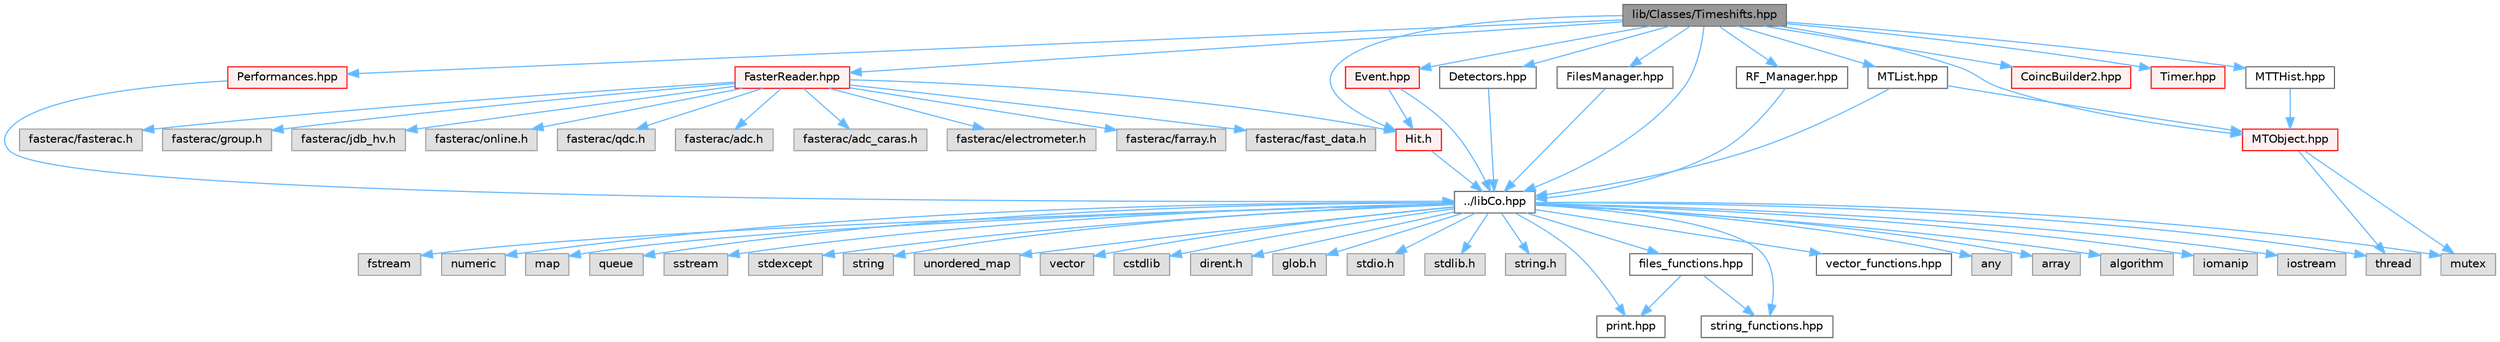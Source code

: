 digraph "lib/Classes/Timeshifts.hpp"
{
 // LATEX_PDF_SIZE
  bgcolor="transparent";
  edge [fontname=Helvetica,fontsize=10,labelfontname=Helvetica,labelfontsize=10];
  node [fontname=Helvetica,fontsize=10,shape=box,height=0.2,width=0.4];
  Node1 [id="Node000001",label="lib/Classes/Timeshifts.hpp",height=0.2,width=0.4,color="gray40", fillcolor="grey60", style="filled", fontcolor="black",tooltip=" "];
  Node1 -> Node2 [id="edge1_Node000001_Node000002",color="steelblue1",style="solid",tooltip=" "];
  Node2 [id="Node000002",label="../libCo.hpp",height=0.2,width=0.4,color="grey40", fillcolor="white", style="filled",URL="$lib_co_8hpp.html",tooltip=" "];
  Node2 -> Node3 [id="edge2_Node000002_Node000003",color="steelblue1",style="solid",tooltip=" "];
  Node3 [id="Node000003",label="any",height=0.2,width=0.4,color="grey60", fillcolor="#E0E0E0", style="filled",tooltip=" "];
  Node2 -> Node4 [id="edge3_Node000002_Node000004",color="steelblue1",style="solid",tooltip=" "];
  Node4 [id="Node000004",label="array",height=0.2,width=0.4,color="grey60", fillcolor="#E0E0E0", style="filled",tooltip=" "];
  Node2 -> Node5 [id="edge4_Node000002_Node000005",color="steelblue1",style="solid",tooltip=" "];
  Node5 [id="Node000005",label="algorithm",height=0.2,width=0.4,color="grey60", fillcolor="#E0E0E0", style="filled",tooltip=" "];
  Node2 -> Node6 [id="edge5_Node000002_Node000006",color="steelblue1",style="solid",tooltip=" "];
  Node6 [id="Node000006",label="iomanip",height=0.2,width=0.4,color="grey60", fillcolor="#E0E0E0", style="filled",tooltip=" "];
  Node2 -> Node7 [id="edge6_Node000002_Node000007",color="steelblue1",style="solid",tooltip=" "];
  Node7 [id="Node000007",label="iostream",height=0.2,width=0.4,color="grey60", fillcolor="#E0E0E0", style="filled",tooltip=" "];
  Node2 -> Node8 [id="edge7_Node000002_Node000008",color="steelblue1",style="solid",tooltip=" "];
  Node8 [id="Node000008",label="fstream",height=0.2,width=0.4,color="grey60", fillcolor="#E0E0E0", style="filled",tooltip=" "];
  Node2 -> Node9 [id="edge8_Node000002_Node000009",color="steelblue1",style="solid",tooltip=" "];
  Node9 [id="Node000009",label="numeric",height=0.2,width=0.4,color="grey60", fillcolor="#E0E0E0", style="filled",tooltip=" "];
  Node2 -> Node10 [id="edge9_Node000002_Node000010",color="steelblue1",style="solid",tooltip=" "];
  Node10 [id="Node000010",label="map",height=0.2,width=0.4,color="grey60", fillcolor="#E0E0E0", style="filled",tooltip=" "];
  Node2 -> Node11 [id="edge10_Node000002_Node000011",color="steelblue1",style="solid",tooltip=" "];
  Node11 [id="Node000011",label="mutex",height=0.2,width=0.4,color="grey60", fillcolor="#E0E0E0", style="filled",tooltip=" "];
  Node2 -> Node12 [id="edge11_Node000002_Node000012",color="steelblue1",style="solid",tooltip=" "];
  Node12 [id="Node000012",label="queue",height=0.2,width=0.4,color="grey60", fillcolor="#E0E0E0", style="filled",tooltip=" "];
  Node2 -> Node13 [id="edge12_Node000002_Node000013",color="steelblue1",style="solid",tooltip=" "];
  Node13 [id="Node000013",label="sstream",height=0.2,width=0.4,color="grey60", fillcolor="#E0E0E0", style="filled",tooltip=" "];
  Node2 -> Node14 [id="edge13_Node000002_Node000014",color="steelblue1",style="solid",tooltip=" "];
  Node14 [id="Node000014",label="stdexcept",height=0.2,width=0.4,color="grey60", fillcolor="#E0E0E0", style="filled",tooltip=" "];
  Node2 -> Node15 [id="edge14_Node000002_Node000015",color="steelblue1",style="solid",tooltip=" "];
  Node15 [id="Node000015",label="string",height=0.2,width=0.4,color="grey60", fillcolor="#E0E0E0", style="filled",tooltip=" "];
  Node2 -> Node16 [id="edge15_Node000002_Node000016",color="steelblue1",style="solid",tooltip=" "];
  Node16 [id="Node000016",label="thread",height=0.2,width=0.4,color="grey60", fillcolor="#E0E0E0", style="filled",tooltip=" "];
  Node2 -> Node17 [id="edge16_Node000002_Node000017",color="steelblue1",style="solid",tooltip=" "];
  Node17 [id="Node000017",label="unordered_map",height=0.2,width=0.4,color="grey60", fillcolor="#E0E0E0", style="filled",tooltip=" "];
  Node2 -> Node18 [id="edge17_Node000002_Node000018",color="steelblue1",style="solid",tooltip=" "];
  Node18 [id="Node000018",label="vector",height=0.2,width=0.4,color="grey60", fillcolor="#E0E0E0", style="filled",tooltip=" "];
  Node2 -> Node19 [id="edge18_Node000002_Node000019",color="steelblue1",style="solid",tooltip=" "];
  Node19 [id="Node000019",label="cstdlib",height=0.2,width=0.4,color="grey60", fillcolor="#E0E0E0", style="filled",tooltip=" "];
  Node2 -> Node20 [id="edge19_Node000002_Node000020",color="steelblue1",style="solid",tooltip=" "];
  Node20 [id="Node000020",label="dirent.h",height=0.2,width=0.4,color="grey60", fillcolor="#E0E0E0", style="filled",tooltip=" "];
  Node2 -> Node21 [id="edge20_Node000002_Node000021",color="steelblue1",style="solid",tooltip=" "];
  Node21 [id="Node000021",label="glob.h",height=0.2,width=0.4,color="grey60", fillcolor="#E0E0E0", style="filled",tooltip=" "];
  Node2 -> Node22 [id="edge21_Node000002_Node000022",color="steelblue1",style="solid",tooltip=" "];
  Node22 [id="Node000022",label="stdio.h",height=0.2,width=0.4,color="grey60", fillcolor="#E0E0E0", style="filled",tooltip=" "];
  Node2 -> Node23 [id="edge22_Node000002_Node000023",color="steelblue1",style="solid",tooltip=" "];
  Node23 [id="Node000023",label="stdlib.h",height=0.2,width=0.4,color="grey60", fillcolor="#E0E0E0", style="filled",tooltip=" "];
  Node2 -> Node24 [id="edge23_Node000002_Node000024",color="steelblue1",style="solid",tooltip=" "];
  Node24 [id="Node000024",label="string.h",height=0.2,width=0.4,color="grey60", fillcolor="#E0E0E0", style="filled",tooltip=" "];
  Node2 -> Node25 [id="edge24_Node000002_Node000025",color="steelblue1",style="solid",tooltip=" "];
  Node25 [id="Node000025",label="print.hpp",height=0.2,width=0.4,color="grey40", fillcolor="white", style="filled",URL="$print_8hpp.html",tooltip=" "];
  Node2 -> Node26 [id="edge25_Node000002_Node000026",color="steelblue1",style="solid",tooltip=" "];
  Node26 [id="Node000026",label="string_functions.hpp",height=0.2,width=0.4,color="grey40", fillcolor="white", style="filled",URL="$string__functions_8hpp.html",tooltip=" "];
  Node2 -> Node27 [id="edge26_Node000002_Node000027",color="steelblue1",style="solid",tooltip=" "];
  Node27 [id="Node000027",label="files_functions.hpp",height=0.2,width=0.4,color="grey40", fillcolor="white", style="filled",URL="$files__functions_8hpp.html",tooltip=" "];
  Node27 -> Node25 [id="edge27_Node000027_Node000025",color="steelblue1",style="solid",tooltip=" "];
  Node27 -> Node26 [id="edge28_Node000027_Node000026",color="steelblue1",style="solid",tooltip=" "];
  Node2 -> Node28 [id="edge29_Node000002_Node000028",color="steelblue1",style="solid",tooltip=" "];
  Node28 [id="Node000028",label="vector_functions.hpp",height=0.2,width=0.4,color="grey40", fillcolor="white", style="filled",URL="$vector__functions_8hpp.html",tooltip=" "];
  Node1 -> Node29 [id="edge30_Node000001_Node000029",color="steelblue1",style="solid",tooltip=" "];
  Node29 [id="Node000029",label="Detectors.hpp",height=0.2,width=0.4,color="grey40", fillcolor="white", style="filled",URL="$_detectors_8hpp.html",tooltip=" "];
  Node29 -> Node2 [id="edge31_Node000029_Node000002",color="steelblue1",style="solid",tooltip=" "];
  Node1 -> Node30 [id="edge32_Node000001_Node000030",color="steelblue1",style="solid",tooltip=" "];
  Node30 [id="Node000030",label="FasterReader.hpp",height=0.2,width=0.4,color="red", fillcolor="#FFF0F0", style="filled",URL="$_faster_reader_8hpp.html",tooltip=" "];
  Node30 -> Node31 [id="edge33_Node000030_Node000031",color="steelblue1",style="solid",tooltip=" "];
  Node31 [id="Node000031",label="Hit.h",height=0.2,width=0.4,color="red", fillcolor="#FFF0F0", style="filled",URL="$_hit_8h.html",tooltip=" "];
  Node31 -> Node2 [id="edge34_Node000031_Node000002",color="steelblue1",style="solid",tooltip=" "];
  Node30 -> Node62 [id="edge35_Node000030_Node000062",color="steelblue1",style="solid",tooltip=" "];
  Node62 [id="Node000062",label="fasterac/adc.h",height=0.2,width=0.4,color="grey60", fillcolor="#E0E0E0", style="filled",tooltip=" "];
  Node30 -> Node63 [id="edge36_Node000030_Node000063",color="steelblue1",style="solid",tooltip=" "];
  Node63 [id="Node000063",label="fasterac/adc_caras.h",height=0.2,width=0.4,color="grey60", fillcolor="#E0E0E0", style="filled",tooltip=" "];
  Node30 -> Node64 [id="edge37_Node000030_Node000064",color="steelblue1",style="solid",tooltip=" "];
  Node64 [id="Node000064",label="fasterac/electrometer.h",height=0.2,width=0.4,color="grey60", fillcolor="#E0E0E0", style="filled",tooltip=" "];
  Node30 -> Node65 [id="edge38_Node000030_Node000065",color="steelblue1",style="solid",tooltip=" "];
  Node65 [id="Node000065",label="fasterac/farray.h",height=0.2,width=0.4,color="grey60", fillcolor="#E0E0E0", style="filled",tooltip=" "];
  Node30 -> Node66 [id="edge39_Node000030_Node000066",color="steelblue1",style="solid",tooltip=" "];
  Node66 [id="Node000066",label="fasterac/fast_data.h",height=0.2,width=0.4,color="grey60", fillcolor="#E0E0E0", style="filled",tooltip=" "];
  Node30 -> Node67 [id="edge40_Node000030_Node000067",color="steelblue1",style="solid",tooltip=" "];
  Node67 [id="Node000067",label="fasterac/fasterac.h",height=0.2,width=0.4,color="grey60", fillcolor="#E0E0E0", style="filled",tooltip=" "];
  Node30 -> Node68 [id="edge41_Node000030_Node000068",color="steelblue1",style="solid",tooltip=" "];
  Node68 [id="Node000068",label="fasterac/group.h",height=0.2,width=0.4,color="grey60", fillcolor="#E0E0E0", style="filled",tooltip=" "];
  Node30 -> Node69 [id="edge42_Node000030_Node000069",color="steelblue1",style="solid",tooltip=" "];
  Node69 [id="Node000069",label="fasterac/jdb_hv.h",height=0.2,width=0.4,color="grey60", fillcolor="#E0E0E0", style="filled",tooltip=" "];
  Node30 -> Node70 [id="edge43_Node000030_Node000070",color="steelblue1",style="solid",tooltip=" "];
  Node70 [id="Node000070",label="fasterac/online.h",height=0.2,width=0.4,color="grey60", fillcolor="#E0E0E0", style="filled",tooltip=" "];
  Node30 -> Node71 [id="edge44_Node000030_Node000071",color="steelblue1",style="solid",tooltip=" "];
  Node71 [id="Node000071",label="fasterac/qdc.h",height=0.2,width=0.4,color="grey60", fillcolor="#E0E0E0", style="filled",tooltip=" "];
  Node1 -> Node80 [id="edge45_Node000001_Node000080",color="steelblue1",style="solid",tooltip=" "];
  Node80 [id="Node000080",label="FilesManager.hpp",height=0.2,width=0.4,color="grey40", fillcolor="white", style="filled",URL="$_files_manager_8hpp.html",tooltip=" "];
  Node80 -> Node2 [id="edge46_Node000080_Node000002",color="steelblue1",style="solid",tooltip=" "];
  Node1 -> Node81 [id="edge47_Node000001_Node000081",color="steelblue1",style="solid",tooltip=" "];
  Node81 [id="Node000081",label="MTList.hpp",height=0.2,width=0.4,color="grey40", fillcolor="white", style="filled",URL="$_m_t_list_8hpp.html",tooltip=" "];
  Node81 -> Node82 [id="edge48_Node000081_Node000082",color="steelblue1",style="solid",tooltip=" "];
  Node82 [id="Node000082",label="MTObject.hpp",height=0.2,width=0.4,color="red", fillcolor="#FFF0F0", style="filled",URL="$_m_t_object_8hpp.html",tooltip=" "];
  Node82 -> Node16 [id="edge49_Node000082_Node000016",color="steelblue1",style="solid",tooltip=" "];
  Node82 -> Node11 [id="edge50_Node000082_Node000011",color="steelblue1",style="solid",tooltip=" "];
  Node81 -> Node2 [id="edge51_Node000081_Node000002",color="steelblue1",style="solid",tooltip=" "];
  Node1 -> Node83 [id="edge52_Node000001_Node000083",color="steelblue1",style="solid",tooltip=" "];
  Node83 [id="Node000083",label="MTTHist.hpp",height=0.2,width=0.4,color="grey40", fillcolor="white", style="filled",URL="$_m_t_t_hist_8hpp.html",tooltip=" "];
  Node83 -> Node82 [id="edge53_Node000083_Node000082",color="steelblue1",style="solid",tooltip=" "];
  Node1 -> Node31 [id="edge54_Node000001_Node000031",color="steelblue1",style="solid",tooltip=" "];
  Node1 -> Node84 [id="edge55_Node000001_Node000084",color="steelblue1",style="solid",tooltip=" "];
  Node84 [id="Node000084",label="RF_Manager.hpp",height=0.2,width=0.4,color="grey40", fillcolor="white", style="filled",URL="$_r_f___manager_8hpp.html",tooltip=" "];
  Node84 -> Node2 [id="edge56_Node000084_Node000002",color="steelblue1",style="solid",tooltip=" "];
  Node1 -> Node85 [id="edge57_Node000001_Node000085",color="steelblue1",style="solid",tooltip=" "];
  Node85 [id="Node000085",label="Event.hpp",height=0.2,width=0.4,color="red", fillcolor="#FFF0F0", style="filled",URL="$_event_8hpp.html",tooltip=" "];
  Node85 -> Node31 [id="edge58_Node000085_Node000031",color="steelblue1",style="solid",tooltip=" "];
  Node85 -> Node2 [id="edge59_Node000085_Node000002",color="steelblue1",style="solid",tooltip=" "];
  Node1 -> Node86 [id="edge60_Node000001_Node000086",color="steelblue1",style="solid",tooltip=" "];
  Node86 [id="Node000086",label="CoincBuilder2.hpp",height=0.2,width=0.4,color="red", fillcolor="#FFF0F0", style="filled",URL="$_coinc_builder2_8hpp.html",tooltip=" "];
  Node1 -> Node88 [id="edge61_Node000001_Node000088",color="steelblue1",style="solid",tooltip=" "];
  Node88 [id="Node000088",label="Timer.hpp",height=0.2,width=0.4,color="red", fillcolor="#FFF0F0", style="filled",URL="$_timer_8hpp.html",tooltip=" "];
  Node1 -> Node90 [id="edge62_Node000001_Node000090",color="steelblue1",style="solid",tooltip=" "];
  Node90 [id="Node000090",label="Performances.hpp",height=0.2,width=0.4,color="red", fillcolor="#FFF0F0", style="filled",URL="$_performances_8hpp.html",tooltip=" "];
  Node90 -> Node2 [id="edge63_Node000090_Node000002",color="steelblue1",style="solid",tooltip=" "];
  Node1 -> Node82 [id="edge64_Node000001_Node000082",color="steelblue1",style="solid",tooltip=" "];
}

